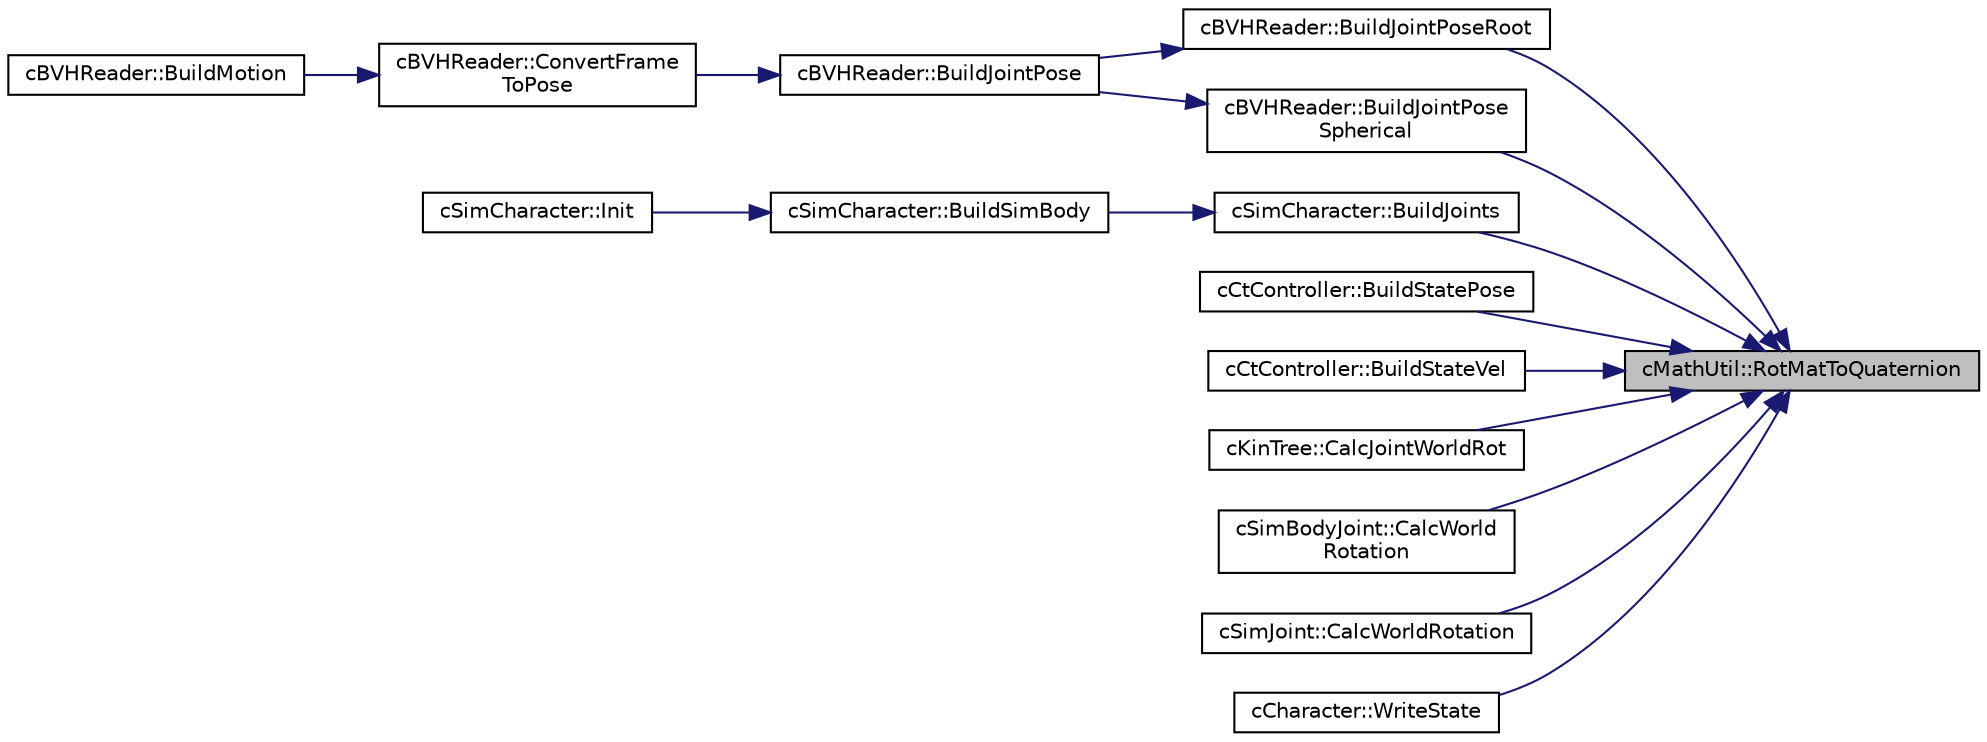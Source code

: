 digraph "cMathUtil::RotMatToQuaternion"
{
 // LATEX_PDF_SIZE
  edge [fontname="Helvetica",fontsize="10",labelfontname="Helvetica",labelfontsize="10"];
  node [fontname="Helvetica",fontsize="10",shape=record];
  rankdir="RL";
  Node1 [label="cMathUtil::RotMatToQuaternion",height=0.2,width=0.4,color="black", fillcolor="grey75", style="filled", fontcolor="black",tooltip=" "];
  Node1 -> Node2 [dir="back",color="midnightblue",fontsize="10",style="solid",fontname="Helvetica"];
  Node2 [label="cBVHReader::BuildJointPoseRoot",height=0.2,width=0.4,color="black", fillcolor="white", style="filled",URL="$classc_b_v_h_reader.html#ab3574151b6f224c801ecdac505a3e2ab",tooltip=" "];
  Node2 -> Node3 [dir="back",color="midnightblue",fontsize="10",style="solid",fontname="Helvetica"];
  Node3 [label="cBVHReader::BuildJointPose",height=0.2,width=0.4,color="black", fillcolor="white", style="filled",URL="$classc_b_v_h_reader.html#ae7d1a30a5feb5571f5e6223430901f45",tooltip=" "];
  Node3 -> Node4 [dir="back",color="midnightblue",fontsize="10",style="solid",fontname="Helvetica"];
  Node4 [label="cBVHReader::ConvertFrame\lToPose",height=0.2,width=0.4,color="black", fillcolor="white", style="filled",URL="$classc_b_v_h_reader.html#a6b35b7127ba27497b0124e74fa8a980d",tooltip=" "];
  Node4 -> Node5 [dir="back",color="midnightblue",fontsize="10",style="solid",fontname="Helvetica"];
  Node5 [label="cBVHReader::BuildMotion",height=0.2,width=0.4,color="black", fillcolor="white", style="filled",URL="$classc_b_v_h_reader.html#a22b8a4d39f27238ac3fdfa647b428287",tooltip=" "];
  Node1 -> Node6 [dir="back",color="midnightblue",fontsize="10",style="solid",fontname="Helvetica"];
  Node6 [label="cBVHReader::BuildJointPose\lSpherical",height=0.2,width=0.4,color="black", fillcolor="white", style="filled",URL="$classc_b_v_h_reader.html#a8afc9ff26916abc29afab718a7b2b7d7",tooltip=" "];
  Node6 -> Node3 [dir="back",color="midnightblue",fontsize="10",style="solid",fontname="Helvetica"];
  Node1 -> Node7 [dir="back",color="midnightblue",fontsize="10",style="solid",fontname="Helvetica"];
  Node7 [label="cSimCharacter::BuildJoints",height=0.2,width=0.4,color="black", fillcolor="white", style="filled",URL="$classc_sim_character.html#ac3026fc1dac59be3aa9ac534a82b7ade",tooltip=" "];
  Node7 -> Node8 [dir="back",color="midnightblue",fontsize="10",style="solid",fontname="Helvetica"];
  Node8 [label="cSimCharacter::BuildSimBody",height=0.2,width=0.4,color="black", fillcolor="white", style="filled",URL="$classc_sim_character.html#a3cca4d62a0b31a5da8268cebdd7ddc23",tooltip=" "];
  Node8 -> Node9 [dir="back",color="midnightblue",fontsize="10",style="solid",fontname="Helvetica"];
  Node9 [label="cSimCharacter::Init",height=0.2,width=0.4,color="black", fillcolor="white", style="filled",URL="$classc_sim_character.html#a268ec8e85dcc271e9bb20a8e0c44c124",tooltip=" "];
  Node1 -> Node10 [dir="back",color="midnightblue",fontsize="10",style="solid",fontname="Helvetica"];
  Node10 [label="cCtController::BuildStatePose",height=0.2,width=0.4,color="black", fillcolor="white", style="filled",URL="$classc_ct_controller.html#a696c4c6d34d0500a6ff83fc359ec680c",tooltip=" "];
  Node1 -> Node11 [dir="back",color="midnightblue",fontsize="10",style="solid",fontname="Helvetica"];
  Node11 [label="cCtController::BuildStateVel",height=0.2,width=0.4,color="black", fillcolor="white", style="filled",URL="$classc_ct_controller.html#a7493cf02844e1fe4519b939d963df0c9",tooltip=" "];
  Node1 -> Node12 [dir="back",color="midnightblue",fontsize="10",style="solid",fontname="Helvetica"];
  Node12 [label="cKinTree::CalcJointWorldRot",height=0.2,width=0.4,color="black", fillcolor="white", style="filled",URL="$classc_kin_tree.html#a7371583c29b5b8ef98ff52804dcc0400",tooltip=" "];
  Node1 -> Node13 [dir="back",color="midnightblue",fontsize="10",style="solid",fontname="Helvetica"];
  Node13 [label="cSimBodyJoint::CalcWorld\lRotation",height=0.2,width=0.4,color="black", fillcolor="white", style="filled",URL="$classc_sim_body_joint.html#a5060561ab5b3651ef6eb6bfc759af451",tooltip=" "];
  Node1 -> Node14 [dir="back",color="midnightblue",fontsize="10",style="solid",fontname="Helvetica"];
  Node14 [label="cSimJoint::CalcWorldRotation",height=0.2,width=0.4,color="black", fillcolor="white", style="filled",URL="$classc_sim_joint.html#adc3e64326d8fb19f434c9d104e51095b",tooltip=" "];
  Node1 -> Node15 [dir="back",color="midnightblue",fontsize="10",style="solid",fontname="Helvetica"];
  Node15 [label="cCharacter::WriteState",height=0.2,width=0.4,color="black", fillcolor="white", style="filled",URL="$classc_character.html#ab263df83b763b966a1583ce8785ba010",tooltip=" "];
}
